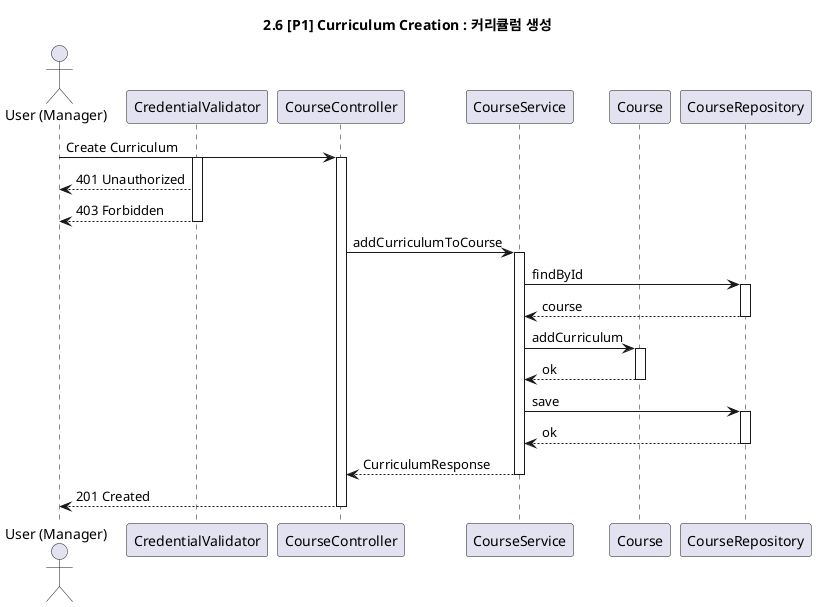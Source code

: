 @startuml

title 2.6 [P1] Curriculum Creation : 커리큘럼 생성

actor "User (Manager)" as User
participant "CredentialValidator" as Validator
participant "CourseController" as Controller
participant "CourseService" as AppService
participant "Course" as CourseDomain
participant "CourseRepository" as Repository

User -> Controller: Create Curriculum
activate Validator
activate Controller
Validator --> User: 401 Unauthorized
Validator --> User: 403 Forbidden
deactivate Validator

Controller -> AppService: addCurriculumToCourse
activate AppService

AppService -> Repository: findById
activate Repository
Repository --> AppService: course
deactivate Repository

AppService -> CourseDomain: addCurriculum
activate CourseDomain
CourseDomain --> AppService : ok
deactivate CourseDomain

AppService -> Repository: save
activate Repository
Repository --> AppService : ok
deactivate Repository

AppService --> Controller: CurriculumResponse
deactivate AppService

Controller --> User: 201 Created
deactivate Controller

@enduml
